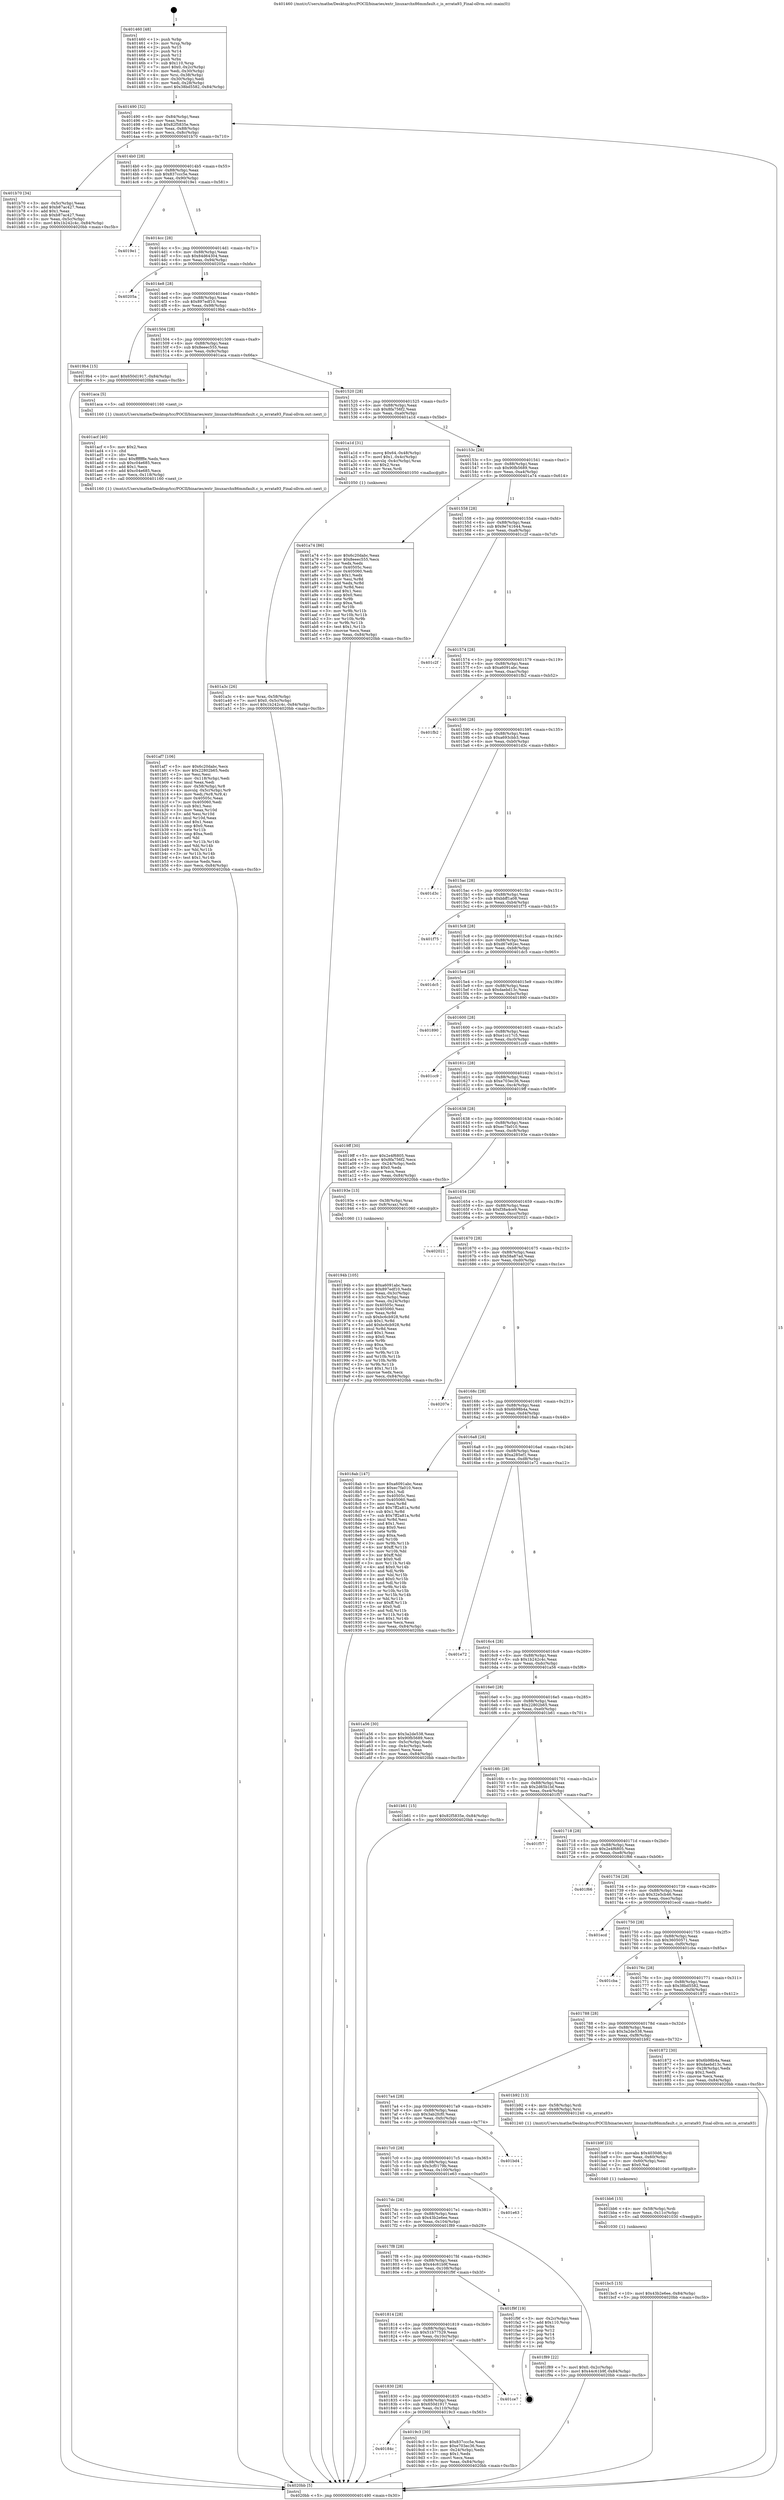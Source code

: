 digraph "0x401460" {
  label = "0x401460 (/mnt/c/Users/mathe/Desktop/tcc/POCII/binaries/extr_linuxarchx86mmfault.c_is_errata93_Final-ollvm.out::main(0))"
  labelloc = "t"
  node[shape=record]

  Entry [label="",width=0.3,height=0.3,shape=circle,fillcolor=black,style=filled]
  "0x401490" [label="{
     0x401490 [32]\l
     | [instrs]\l
     &nbsp;&nbsp;0x401490 \<+6\>: mov -0x84(%rbp),%eax\l
     &nbsp;&nbsp;0x401496 \<+2\>: mov %eax,%ecx\l
     &nbsp;&nbsp;0x401498 \<+6\>: sub $0x82f5835e,%ecx\l
     &nbsp;&nbsp;0x40149e \<+6\>: mov %eax,-0x88(%rbp)\l
     &nbsp;&nbsp;0x4014a4 \<+6\>: mov %ecx,-0x8c(%rbp)\l
     &nbsp;&nbsp;0x4014aa \<+6\>: je 0000000000401b70 \<main+0x710\>\l
  }"]
  "0x401b70" [label="{
     0x401b70 [34]\l
     | [instrs]\l
     &nbsp;&nbsp;0x401b70 \<+3\>: mov -0x5c(%rbp),%eax\l
     &nbsp;&nbsp;0x401b73 \<+5\>: add $0xb87ac427,%eax\l
     &nbsp;&nbsp;0x401b78 \<+3\>: add $0x1,%eax\l
     &nbsp;&nbsp;0x401b7b \<+5\>: sub $0xb87ac427,%eax\l
     &nbsp;&nbsp;0x401b80 \<+3\>: mov %eax,-0x5c(%rbp)\l
     &nbsp;&nbsp;0x401b83 \<+10\>: movl $0x1b242c4c,-0x84(%rbp)\l
     &nbsp;&nbsp;0x401b8d \<+5\>: jmp 00000000004020bb \<main+0xc5b\>\l
  }"]
  "0x4014b0" [label="{
     0x4014b0 [28]\l
     | [instrs]\l
     &nbsp;&nbsp;0x4014b0 \<+5\>: jmp 00000000004014b5 \<main+0x55\>\l
     &nbsp;&nbsp;0x4014b5 \<+6\>: mov -0x88(%rbp),%eax\l
     &nbsp;&nbsp;0x4014bb \<+5\>: sub $0x837ccc5e,%eax\l
     &nbsp;&nbsp;0x4014c0 \<+6\>: mov %eax,-0x90(%rbp)\l
     &nbsp;&nbsp;0x4014c6 \<+6\>: je 00000000004019e1 \<main+0x581\>\l
  }"]
  Exit [label="",width=0.3,height=0.3,shape=circle,fillcolor=black,style=filled,peripheries=2]
  "0x4019e1" [label="{
     0x4019e1\l
  }", style=dashed]
  "0x4014cc" [label="{
     0x4014cc [28]\l
     | [instrs]\l
     &nbsp;&nbsp;0x4014cc \<+5\>: jmp 00000000004014d1 \<main+0x71\>\l
     &nbsp;&nbsp;0x4014d1 \<+6\>: mov -0x88(%rbp),%eax\l
     &nbsp;&nbsp;0x4014d7 \<+5\>: sub $0x84d64304,%eax\l
     &nbsp;&nbsp;0x4014dc \<+6\>: mov %eax,-0x94(%rbp)\l
     &nbsp;&nbsp;0x4014e2 \<+6\>: je 000000000040205a \<main+0xbfa\>\l
  }"]
  "0x401bc5" [label="{
     0x401bc5 [15]\l
     | [instrs]\l
     &nbsp;&nbsp;0x401bc5 \<+10\>: movl $0x43b2e6ee,-0x84(%rbp)\l
     &nbsp;&nbsp;0x401bcf \<+5\>: jmp 00000000004020bb \<main+0xc5b\>\l
  }"]
  "0x40205a" [label="{
     0x40205a\l
  }", style=dashed]
  "0x4014e8" [label="{
     0x4014e8 [28]\l
     | [instrs]\l
     &nbsp;&nbsp;0x4014e8 \<+5\>: jmp 00000000004014ed \<main+0x8d\>\l
     &nbsp;&nbsp;0x4014ed \<+6\>: mov -0x88(%rbp),%eax\l
     &nbsp;&nbsp;0x4014f3 \<+5\>: sub $0x897edf10,%eax\l
     &nbsp;&nbsp;0x4014f8 \<+6\>: mov %eax,-0x98(%rbp)\l
     &nbsp;&nbsp;0x4014fe \<+6\>: je 00000000004019b4 \<main+0x554\>\l
  }"]
  "0x401bb6" [label="{
     0x401bb6 [15]\l
     | [instrs]\l
     &nbsp;&nbsp;0x401bb6 \<+4\>: mov -0x58(%rbp),%rdi\l
     &nbsp;&nbsp;0x401bba \<+6\>: mov %eax,-0x11c(%rbp)\l
     &nbsp;&nbsp;0x401bc0 \<+5\>: call 0000000000401030 \<free@plt\>\l
     | [calls]\l
     &nbsp;&nbsp;0x401030 \{1\} (unknown)\l
  }"]
  "0x4019b4" [label="{
     0x4019b4 [15]\l
     | [instrs]\l
     &nbsp;&nbsp;0x4019b4 \<+10\>: movl $0x650d1917,-0x84(%rbp)\l
     &nbsp;&nbsp;0x4019be \<+5\>: jmp 00000000004020bb \<main+0xc5b\>\l
  }"]
  "0x401504" [label="{
     0x401504 [28]\l
     | [instrs]\l
     &nbsp;&nbsp;0x401504 \<+5\>: jmp 0000000000401509 \<main+0xa9\>\l
     &nbsp;&nbsp;0x401509 \<+6\>: mov -0x88(%rbp),%eax\l
     &nbsp;&nbsp;0x40150f \<+5\>: sub $0x8eeec555,%eax\l
     &nbsp;&nbsp;0x401514 \<+6\>: mov %eax,-0x9c(%rbp)\l
     &nbsp;&nbsp;0x40151a \<+6\>: je 0000000000401aca \<main+0x66a\>\l
  }"]
  "0x401b9f" [label="{
     0x401b9f [23]\l
     | [instrs]\l
     &nbsp;&nbsp;0x401b9f \<+10\>: movabs $0x4030d6,%rdi\l
     &nbsp;&nbsp;0x401ba9 \<+3\>: mov %eax,-0x60(%rbp)\l
     &nbsp;&nbsp;0x401bac \<+3\>: mov -0x60(%rbp),%esi\l
     &nbsp;&nbsp;0x401baf \<+2\>: mov $0x0,%al\l
     &nbsp;&nbsp;0x401bb1 \<+5\>: call 0000000000401040 \<printf@plt\>\l
     | [calls]\l
     &nbsp;&nbsp;0x401040 \{1\} (unknown)\l
  }"]
  "0x401aca" [label="{
     0x401aca [5]\l
     | [instrs]\l
     &nbsp;&nbsp;0x401aca \<+5\>: call 0000000000401160 \<next_i\>\l
     | [calls]\l
     &nbsp;&nbsp;0x401160 \{1\} (/mnt/c/Users/mathe/Desktop/tcc/POCII/binaries/extr_linuxarchx86mmfault.c_is_errata93_Final-ollvm.out::next_i)\l
  }"]
  "0x401520" [label="{
     0x401520 [28]\l
     | [instrs]\l
     &nbsp;&nbsp;0x401520 \<+5\>: jmp 0000000000401525 \<main+0xc5\>\l
     &nbsp;&nbsp;0x401525 \<+6\>: mov -0x88(%rbp),%eax\l
     &nbsp;&nbsp;0x40152b \<+5\>: sub $0x8fa756f2,%eax\l
     &nbsp;&nbsp;0x401530 \<+6\>: mov %eax,-0xa0(%rbp)\l
     &nbsp;&nbsp;0x401536 \<+6\>: je 0000000000401a1d \<main+0x5bd\>\l
  }"]
  "0x401af7" [label="{
     0x401af7 [106]\l
     | [instrs]\l
     &nbsp;&nbsp;0x401af7 \<+5\>: mov $0x6c20dabc,%ecx\l
     &nbsp;&nbsp;0x401afc \<+5\>: mov $0x22802b65,%edx\l
     &nbsp;&nbsp;0x401b01 \<+2\>: xor %esi,%esi\l
     &nbsp;&nbsp;0x401b03 \<+6\>: mov -0x118(%rbp),%edi\l
     &nbsp;&nbsp;0x401b09 \<+3\>: imul %eax,%edi\l
     &nbsp;&nbsp;0x401b0c \<+4\>: mov -0x58(%rbp),%r8\l
     &nbsp;&nbsp;0x401b10 \<+4\>: movslq -0x5c(%rbp),%r9\l
     &nbsp;&nbsp;0x401b14 \<+4\>: mov %edi,(%r8,%r9,4)\l
     &nbsp;&nbsp;0x401b18 \<+7\>: mov 0x40505c,%eax\l
     &nbsp;&nbsp;0x401b1f \<+7\>: mov 0x405060,%edi\l
     &nbsp;&nbsp;0x401b26 \<+3\>: sub $0x1,%esi\l
     &nbsp;&nbsp;0x401b29 \<+3\>: mov %eax,%r10d\l
     &nbsp;&nbsp;0x401b2c \<+3\>: add %esi,%r10d\l
     &nbsp;&nbsp;0x401b2f \<+4\>: imul %r10d,%eax\l
     &nbsp;&nbsp;0x401b33 \<+3\>: and $0x1,%eax\l
     &nbsp;&nbsp;0x401b36 \<+3\>: cmp $0x0,%eax\l
     &nbsp;&nbsp;0x401b39 \<+4\>: sete %r11b\l
     &nbsp;&nbsp;0x401b3d \<+3\>: cmp $0xa,%edi\l
     &nbsp;&nbsp;0x401b40 \<+3\>: setl %bl\l
     &nbsp;&nbsp;0x401b43 \<+3\>: mov %r11b,%r14b\l
     &nbsp;&nbsp;0x401b46 \<+3\>: and %bl,%r14b\l
     &nbsp;&nbsp;0x401b49 \<+3\>: xor %bl,%r11b\l
     &nbsp;&nbsp;0x401b4c \<+3\>: or %r11b,%r14b\l
     &nbsp;&nbsp;0x401b4f \<+4\>: test $0x1,%r14b\l
     &nbsp;&nbsp;0x401b53 \<+3\>: cmovne %edx,%ecx\l
     &nbsp;&nbsp;0x401b56 \<+6\>: mov %ecx,-0x84(%rbp)\l
     &nbsp;&nbsp;0x401b5c \<+5\>: jmp 00000000004020bb \<main+0xc5b\>\l
  }"]
  "0x401a1d" [label="{
     0x401a1d [31]\l
     | [instrs]\l
     &nbsp;&nbsp;0x401a1d \<+8\>: movq $0x64,-0x48(%rbp)\l
     &nbsp;&nbsp;0x401a25 \<+7\>: movl $0x1,-0x4c(%rbp)\l
     &nbsp;&nbsp;0x401a2c \<+4\>: movslq -0x4c(%rbp),%rax\l
     &nbsp;&nbsp;0x401a30 \<+4\>: shl $0x2,%rax\l
     &nbsp;&nbsp;0x401a34 \<+3\>: mov %rax,%rdi\l
     &nbsp;&nbsp;0x401a37 \<+5\>: call 0000000000401050 \<malloc@plt\>\l
     | [calls]\l
     &nbsp;&nbsp;0x401050 \{1\} (unknown)\l
  }"]
  "0x40153c" [label="{
     0x40153c [28]\l
     | [instrs]\l
     &nbsp;&nbsp;0x40153c \<+5\>: jmp 0000000000401541 \<main+0xe1\>\l
     &nbsp;&nbsp;0x401541 \<+6\>: mov -0x88(%rbp),%eax\l
     &nbsp;&nbsp;0x401547 \<+5\>: sub $0x90fb5689,%eax\l
     &nbsp;&nbsp;0x40154c \<+6\>: mov %eax,-0xa4(%rbp)\l
     &nbsp;&nbsp;0x401552 \<+6\>: je 0000000000401a74 \<main+0x614\>\l
  }"]
  "0x401acf" [label="{
     0x401acf [40]\l
     | [instrs]\l
     &nbsp;&nbsp;0x401acf \<+5\>: mov $0x2,%ecx\l
     &nbsp;&nbsp;0x401ad4 \<+1\>: cltd\l
     &nbsp;&nbsp;0x401ad5 \<+2\>: idiv %ecx\l
     &nbsp;&nbsp;0x401ad7 \<+6\>: imul $0xfffffffe,%edx,%ecx\l
     &nbsp;&nbsp;0x401add \<+6\>: sub $0xc04e685,%ecx\l
     &nbsp;&nbsp;0x401ae3 \<+3\>: add $0x1,%ecx\l
     &nbsp;&nbsp;0x401ae6 \<+6\>: add $0xc04e685,%ecx\l
     &nbsp;&nbsp;0x401aec \<+6\>: mov %ecx,-0x118(%rbp)\l
     &nbsp;&nbsp;0x401af2 \<+5\>: call 0000000000401160 \<next_i\>\l
     | [calls]\l
     &nbsp;&nbsp;0x401160 \{1\} (/mnt/c/Users/mathe/Desktop/tcc/POCII/binaries/extr_linuxarchx86mmfault.c_is_errata93_Final-ollvm.out::next_i)\l
  }"]
  "0x401a74" [label="{
     0x401a74 [86]\l
     | [instrs]\l
     &nbsp;&nbsp;0x401a74 \<+5\>: mov $0x6c20dabc,%eax\l
     &nbsp;&nbsp;0x401a79 \<+5\>: mov $0x8eeec555,%ecx\l
     &nbsp;&nbsp;0x401a7e \<+2\>: xor %edx,%edx\l
     &nbsp;&nbsp;0x401a80 \<+7\>: mov 0x40505c,%esi\l
     &nbsp;&nbsp;0x401a87 \<+7\>: mov 0x405060,%edi\l
     &nbsp;&nbsp;0x401a8e \<+3\>: sub $0x1,%edx\l
     &nbsp;&nbsp;0x401a91 \<+3\>: mov %esi,%r8d\l
     &nbsp;&nbsp;0x401a94 \<+3\>: add %edx,%r8d\l
     &nbsp;&nbsp;0x401a97 \<+4\>: imul %r8d,%esi\l
     &nbsp;&nbsp;0x401a9b \<+3\>: and $0x1,%esi\l
     &nbsp;&nbsp;0x401a9e \<+3\>: cmp $0x0,%esi\l
     &nbsp;&nbsp;0x401aa1 \<+4\>: sete %r9b\l
     &nbsp;&nbsp;0x401aa5 \<+3\>: cmp $0xa,%edi\l
     &nbsp;&nbsp;0x401aa8 \<+4\>: setl %r10b\l
     &nbsp;&nbsp;0x401aac \<+3\>: mov %r9b,%r11b\l
     &nbsp;&nbsp;0x401aaf \<+3\>: and %r10b,%r11b\l
     &nbsp;&nbsp;0x401ab2 \<+3\>: xor %r10b,%r9b\l
     &nbsp;&nbsp;0x401ab5 \<+3\>: or %r9b,%r11b\l
     &nbsp;&nbsp;0x401ab8 \<+4\>: test $0x1,%r11b\l
     &nbsp;&nbsp;0x401abc \<+3\>: cmovne %ecx,%eax\l
     &nbsp;&nbsp;0x401abf \<+6\>: mov %eax,-0x84(%rbp)\l
     &nbsp;&nbsp;0x401ac5 \<+5\>: jmp 00000000004020bb \<main+0xc5b\>\l
  }"]
  "0x401558" [label="{
     0x401558 [28]\l
     | [instrs]\l
     &nbsp;&nbsp;0x401558 \<+5\>: jmp 000000000040155d \<main+0xfd\>\l
     &nbsp;&nbsp;0x40155d \<+6\>: mov -0x88(%rbp),%eax\l
     &nbsp;&nbsp;0x401563 \<+5\>: sub $0x9e741644,%eax\l
     &nbsp;&nbsp;0x401568 \<+6\>: mov %eax,-0xa8(%rbp)\l
     &nbsp;&nbsp;0x40156e \<+6\>: je 0000000000401c2f \<main+0x7cf\>\l
  }"]
  "0x401a3c" [label="{
     0x401a3c [26]\l
     | [instrs]\l
     &nbsp;&nbsp;0x401a3c \<+4\>: mov %rax,-0x58(%rbp)\l
     &nbsp;&nbsp;0x401a40 \<+7\>: movl $0x0,-0x5c(%rbp)\l
     &nbsp;&nbsp;0x401a47 \<+10\>: movl $0x1b242c4c,-0x84(%rbp)\l
     &nbsp;&nbsp;0x401a51 \<+5\>: jmp 00000000004020bb \<main+0xc5b\>\l
  }"]
  "0x401c2f" [label="{
     0x401c2f\l
  }", style=dashed]
  "0x401574" [label="{
     0x401574 [28]\l
     | [instrs]\l
     &nbsp;&nbsp;0x401574 \<+5\>: jmp 0000000000401579 \<main+0x119\>\l
     &nbsp;&nbsp;0x401579 \<+6\>: mov -0x88(%rbp),%eax\l
     &nbsp;&nbsp;0x40157f \<+5\>: sub $0xa6091abc,%eax\l
     &nbsp;&nbsp;0x401584 \<+6\>: mov %eax,-0xac(%rbp)\l
     &nbsp;&nbsp;0x40158a \<+6\>: je 0000000000401fb2 \<main+0xb52\>\l
  }"]
  "0x40184c" [label="{
     0x40184c\l
  }", style=dashed]
  "0x401fb2" [label="{
     0x401fb2\l
  }", style=dashed]
  "0x401590" [label="{
     0x401590 [28]\l
     | [instrs]\l
     &nbsp;&nbsp;0x401590 \<+5\>: jmp 0000000000401595 \<main+0x135\>\l
     &nbsp;&nbsp;0x401595 \<+6\>: mov -0x88(%rbp),%eax\l
     &nbsp;&nbsp;0x40159b \<+5\>: sub $0xa693cbb3,%eax\l
     &nbsp;&nbsp;0x4015a0 \<+6\>: mov %eax,-0xb0(%rbp)\l
     &nbsp;&nbsp;0x4015a6 \<+6\>: je 0000000000401d3c \<main+0x8dc\>\l
  }"]
  "0x4019c3" [label="{
     0x4019c3 [30]\l
     | [instrs]\l
     &nbsp;&nbsp;0x4019c3 \<+5\>: mov $0x837ccc5e,%eax\l
     &nbsp;&nbsp;0x4019c8 \<+5\>: mov $0xe703ec36,%ecx\l
     &nbsp;&nbsp;0x4019cd \<+3\>: mov -0x24(%rbp),%edx\l
     &nbsp;&nbsp;0x4019d0 \<+3\>: cmp $0x1,%edx\l
     &nbsp;&nbsp;0x4019d3 \<+3\>: cmovl %ecx,%eax\l
     &nbsp;&nbsp;0x4019d6 \<+6\>: mov %eax,-0x84(%rbp)\l
     &nbsp;&nbsp;0x4019dc \<+5\>: jmp 00000000004020bb \<main+0xc5b\>\l
  }"]
  "0x401d3c" [label="{
     0x401d3c\l
  }", style=dashed]
  "0x4015ac" [label="{
     0x4015ac [28]\l
     | [instrs]\l
     &nbsp;&nbsp;0x4015ac \<+5\>: jmp 00000000004015b1 \<main+0x151\>\l
     &nbsp;&nbsp;0x4015b1 \<+6\>: mov -0x88(%rbp),%eax\l
     &nbsp;&nbsp;0x4015b7 \<+5\>: sub $0xbbff1a08,%eax\l
     &nbsp;&nbsp;0x4015bc \<+6\>: mov %eax,-0xb4(%rbp)\l
     &nbsp;&nbsp;0x4015c2 \<+6\>: je 0000000000401f75 \<main+0xb15\>\l
  }"]
  "0x401830" [label="{
     0x401830 [28]\l
     | [instrs]\l
     &nbsp;&nbsp;0x401830 \<+5\>: jmp 0000000000401835 \<main+0x3d5\>\l
     &nbsp;&nbsp;0x401835 \<+6\>: mov -0x88(%rbp),%eax\l
     &nbsp;&nbsp;0x40183b \<+5\>: sub $0x650d1917,%eax\l
     &nbsp;&nbsp;0x401840 \<+6\>: mov %eax,-0x110(%rbp)\l
     &nbsp;&nbsp;0x401846 \<+6\>: je 00000000004019c3 \<main+0x563\>\l
  }"]
  "0x401f75" [label="{
     0x401f75\l
  }", style=dashed]
  "0x4015c8" [label="{
     0x4015c8 [28]\l
     | [instrs]\l
     &nbsp;&nbsp;0x4015c8 \<+5\>: jmp 00000000004015cd \<main+0x16d\>\l
     &nbsp;&nbsp;0x4015cd \<+6\>: mov -0x88(%rbp),%eax\l
     &nbsp;&nbsp;0x4015d3 \<+5\>: sub $0xd67e92ec,%eax\l
     &nbsp;&nbsp;0x4015d8 \<+6\>: mov %eax,-0xb8(%rbp)\l
     &nbsp;&nbsp;0x4015de \<+6\>: je 0000000000401dc5 \<main+0x965\>\l
  }"]
  "0x401ce7" [label="{
     0x401ce7\l
  }", style=dashed]
  "0x401dc5" [label="{
     0x401dc5\l
  }", style=dashed]
  "0x4015e4" [label="{
     0x4015e4 [28]\l
     | [instrs]\l
     &nbsp;&nbsp;0x4015e4 \<+5\>: jmp 00000000004015e9 \<main+0x189\>\l
     &nbsp;&nbsp;0x4015e9 \<+6\>: mov -0x88(%rbp),%eax\l
     &nbsp;&nbsp;0x4015ef \<+5\>: sub $0xdaebd13c,%eax\l
     &nbsp;&nbsp;0x4015f4 \<+6\>: mov %eax,-0xbc(%rbp)\l
     &nbsp;&nbsp;0x4015fa \<+6\>: je 0000000000401890 \<main+0x430\>\l
  }"]
  "0x401814" [label="{
     0x401814 [28]\l
     | [instrs]\l
     &nbsp;&nbsp;0x401814 \<+5\>: jmp 0000000000401819 \<main+0x3b9\>\l
     &nbsp;&nbsp;0x401819 \<+6\>: mov -0x88(%rbp),%eax\l
     &nbsp;&nbsp;0x40181f \<+5\>: sub $0x51b77529,%eax\l
     &nbsp;&nbsp;0x401824 \<+6\>: mov %eax,-0x10c(%rbp)\l
     &nbsp;&nbsp;0x40182a \<+6\>: je 0000000000401ce7 \<main+0x887\>\l
  }"]
  "0x401890" [label="{
     0x401890\l
  }", style=dashed]
  "0x401600" [label="{
     0x401600 [28]\l
     | [instrs]\l
     &nbsp;&nbsp;0x401600 \<+5\>: jmp 0000000000401605 \<main+0x1a5\>\l
     &nbsp;&nbsp;0x401605 \<+6\>: mov -0x88(%rbp),%eax\l
     &nbsp;&nbsp;0x40160b \<+5\>: sub $0xe1cc17c5,%eax\l
     &nbsp;&nbsp;0x401610 \<+6\>: mov %eax,-0xc0(%rbp)\l
     &nbsp;&nbsp;0x401616 \<+6\>: je 0000000000401cc9 \<main+0x869\>\l
  }"]
  "0x401f9f" [label="{
     0x401f9f [19]\l
     | [instrs]\l
     &nbsp;&nbsp;0x401f9f \<+3\>: mov -0x2c(%rbp),%eax\l
     &nbsp;&nbsp;0x401fa2 \<+7\>: add $0x110,%rsp\l
     &nbsp;&nbsp;0x401fa9 \<+1\>: pop %rbx\l
     &nbsp;&nbsp;0x401faa \<+2\>: pop %r12\l
     &nbsp;&nbsp;0x401fac \<+2\>: pop %r14\l
     &nbsp;&nbsp;0x401fae \<+2\>: pop %r15\l
     &nbsp;&nbsp;0x401fb0 \<+1\>: pop %rbp\l
     &nbsp;&nbsp;0x401fb1 \<+1\>: ret\l
  }"]
  "0x401cc9" [label="{
     0x401cc9\l
  }", style=dashed]
  "0x40161c" [label="{
     0x40161c [28]\l
     | [instrs]\l
     &nbsp;&nbsp;0x40161c \<+5\>: jmp 0000000000401621 \<main+0x1c1\>\l
     &nbsp;&nbsp;0x401621 \<+6\>: mov -0x88(%rbp),%eax\l
     &nbsp;&nbsp;0x401627 \<+5\>: sub $0xe703ec36,%eax\l
     &nbsp;&nbsp;0x40162c \<+6\>: mov %eax,-0xc4(%rbp)\l
     &nbsp;&nbsp;0x401632 \<+6\>: je 00000000004019ff \<main+0x59f\>\l
  }"]
  "0x4017f8" [label="{
     0x4017f8 [28]\l
     | [instrs]\l
     &nbsp;&nbsp;0x4017f8 \<+5\>: jmp 00000000004017fd \<main+0x39d\>\l
     &nbsp;&nbsp;0x4017fd \<+6\>: mov -0x88(%rbp),%eax\l
     &nbsp;&nbsp;0x401803 \<+5\>: sub $0x44c61b9f,%eax\l
     &nbsp;&nbsp;0x401808 \<+6\>: mov %eax,-0x108(%rbp)\l
     &nbsp;&nbsp;0x40180e \<+6\>: je 0000000000401f9f \<main+0xb3f\>\l
  }"]
  "0x4019ff" [label="{
     0x4019ff [30]\l
     | [instrs]\l
     &nbsp;&nbsp;0x4019ff \<+5\>: mov $0x2e4f6805,%eax\l
     &nbsp;&nbsp;0x401a04 \<+5\>: mov $0x8fa756f2,%ecx\l
     &nbsp;&nbsp;0x401a09 \<+3\>: mov -0x24(%rbp),%edx\l
     &nbsp;&nbsp;0x401a0c \<+3\>: cmp $0x0,%edx\l
     &nbsp;&nbsp;0x401a0f \<+3\>: cmove %ecx,%eax\l
     &nbsp;&nbsp;0x401a12 \<+6\>: mov %eax,-0x84(%rbp)\l
     &nbsp;&nbsp;0x401a18 \<+5\>: jmp 00000000004020bb \<main+0xc5b\>\l
  }"]
  "0x401638" [label="{
     0x401638 [28]\l
     | [instrs]\l
     &nbsp;&nbsp;0x401638 \<+5\>: jmp 000000000040163d \<main+0x1dd\>\l
     &nbsp;&nbsp;0x40163d \<+6\>: mov -0x88(%rbp),%eax\l
     &nbsp;&nbsp;0x401643 \<+5\>: sub $0xec7fa010,%eax\l
     &nbsp;&nbsp;0x401648 \<+6\>: mov %eax,-0xc8(%rbp)\l
     &nbsp;&nbsp;0x40164e \<+6\>: je 000000000040193e \<main+0x4de\>\l
  }"]
  "0x401f89" [label="{
     0x401f89 [22]\l
     | [instrs]\l
     &nbsp;&nbsp;0x401f89 \<+7\>: movl $0x0,-0x2c(%rbp)\l
     &nbsp;&nbsp;0x401f90 \<+10\>: movl $0x44c61b9f,-0x84(%rbp)\l
     &nbsp;&nbsp;0x401f9a \<+5\>: jmp 00000000004020bb \<main+0xc5b\>\l
  }"]
  "0x40193e" [label="{
     0x40193e [13]\l
     | [instrs]\l
     &nbsp;&nbsp;0x40193e \<+4\>: mov -0x38(%rbp),%rax\l
     &nbsp;&nbsp;0x401942 \<+4\>: mov 0x8(%rax),%rdi\l
     &nbsp;&nbsp;0x401946 \<+5\>: call 0000000000401060 \<atoi@plt\>\l
     | [calls]\l
     &nbsp;&nbsp;0x401060 \{1\} (unknown)\l
  }"]
  "0x401654" [label="{
     0x401654 [28]\l
     | [instrs]\l
     &nbsp;&nbsp;0x401654 \<+5\>: jmp 0000000000401659 \<main+0x1f9\>\l
     &nbsp;&nbsp;0x401659 \<+6\>: mov -0x88(%rbp),%eax\l
     &nbsp;&nbsp;0x40165f \<+5\>: sub $0xf38a4ce9,%eax\l
     &nbsp;&nbsp;0x401664 \<+6\>: mov %eax,-0xcc(%rbp)\l
     &nbsp;&nbsp;0x40166a \<+6\>: je 0000000000402021 \<main+0xbc1\>\l
  }"]
  "0x4017dc" [label="{
     0x4017dc [28]\l
     | [instrs]\l
     &nbsp;&nbsp;0x4017dc \<+5\>: jmp 00000000004017e1 \<main+0x381\>\l
     &nbsp;&nbsp;0x4017e1 \<+6\>: mov -0x88(%rbp),%eax\l
     &nbsp;&nbsp;0x4017e7 \<+5\>: sub $0x43b2e6ee,%eax\l
     &nbsp;&nbsp;0x4017ec \<+6\>: mov %eax,-0x104(%rbp)\l
     &nbsp;&nbsp;0x4017f2 \<+6\>: je 0000000000401f89 \<main+0xb29\>\l
  }"]
  "0x402021" [label="{
     0x402021\l
  }", style=dashed]
  "0x401670" [label="{
     0x401670 [28]\l
     | [instrs]\l
     &nbsp;&nbsp;0x401670 \<+5\>: jmp 0000000000401675 \<main+0x215\>\l
     &nbsp;&nbsp;0x401675 \<+6\>: mov -0x88(%rbp),%eax\l
     &nbsp;&nbsp;0x40167b \<+5\>: sub $0x58a87ad,%eax\l
     &nbsp;&nbsp;0x401680 \<+6\>: mov %eax,-0xd0(%rbp)\l
     &nbsp;&nbsp;0x401686 \<+6\>: je 000000000040207e \<main+0xc1e\>\l
  }"]
  "0x401e63" [label="{
     0x401e63\l
  }", style=dashed]
  "0x40207e" [label="{
     0x40207e\l
  }", style=dashed]
  "0x40168c" [label="{
     0x40168c [28]\l
     | [instrs]\l
     &nbsp;&nbsp;0x40168c \<+5\>: jmp 0000000000401691 \<main+0x231\>\l
     &nbsp;&nbsp;0x401691 \<+6\>: mov -0x88(%rbp),%eax\l
     &nbsp;&nbsp;0x401697 \<+5\>: sub $0x6b98b4a,%eax\l
     &nbsp;&nbsp;0x40169c \<+6\>: mov %eax,-0xd4(%rbp)\l
     &nbsp;&nbsp;0x4016a2 \<+6\>: je 00000000004018ab \<main+0x44b\>\l
  }"]
  "0x4017c0" [label="{
     0x4017c0 [28]\l
     | [instrs]\l
     &nbsp;&nbsp;0x4017c0 \<+5\>: jmp 00000000004017c5 \<main+0x365\>\l
     &nbsp;&nbsp;0x4017c5 \<+6\>: mov -0x88(%rbp),%eax\l
     &nbsp;&nbsp;0x4017cb \<+5\>: sub $0x3cf0179b,%eax\l
     &nbsp;&nbsp;0x4017d0 \<+6\>: mov %eax,-0x100(%rbp)\l
     &nbsp;&nbsp;0x4017d6 \<+6\>: je 0000000000401e63 \<main+0xa03\>\l
  }"]
  "0x4018ab" [label="{
     0x4018ab [147]\l
     | [instrs]\l
     &nbsp;&nbsp;0x4018ab \<+5\>: mov $0xa6091abc,%eax\l
     &nbsp;&nbsp;0x4018b0 \<+5\>: mov $0xec7fa010,%ecx\l
     &nbsp;&nbsp;0x4018b5 \<+2\>: mov $0x1,%dl\l
     &nbsp;&nbsp;0x4018b7 \<+7\>: mov 0x40505c,%esi\l
     &nbsp;&nbsp;0x4018be \<+7\>: mov 0x405060,%edi\l
     &nbsp;&nbsp;0x4018c5 \<+3\>: mov %esi,%r8d\l
     &nbsp;&nbsp;0x4018c8 \<+7\>: add $0x7ff2a81a,%r8d\l
     &nbsp;&nbsp;0x4018cf \<+4\>: sub $0x1,%r8d\l
     &nbsp;&nbsp;0x4018d3 \<+7\>: sub $0x7ff2a81a,%r8d\l
     &nbsp;&nbsp;0x4018da \<+4\>: imul %r8d,%esi\l
     &nbsp;&nbsp;0x4018de \<+3\>: and $0x1,%esi\l
     &nbsp;&nbsp;0x4018e1 \<+3\>: cmp $0x0,%esi\l
     &nbsp;&nbsp;0x4018e4 \<+4\>: sete %r9b\l
     &nbsp;&nbsp;0x4018e8 \<+3\>: cmp $0xa,%edi\l
     &nbsp;&nbsp;0x4018eb \<+4\>: setl %r10b\l
     &nbsp;&nbsp;0x4018ef \<+3\>: mov %r9b,%r11b\l
     &nbsp;&nbsp;0x4018f2 \<+4\>: xor $0xff,%r11b\l
     &nbsp;&nbsp;0x4018f6 \<+3\>: mov %r10b,%bl\l
     &nbsp;&nbsp;0x4018f9 \<+3\>: xor $0xff,%bl\l
     &nbsp;&nbsp;0x4018fc \<+3\>: xor $0x0,%dl\l
     &nbsp;&nbsp;0x4018ff \<+3\>: mov %r11b,%r14b\l
     &nbsp;&nbsp;0x401902 \<+4\>: and $0x0,%r14b\l
     &nbsp;&nbsp;0x401906 \<+3\>: and %dl,%r9b\l
     &nbsp;&nbsp;0x401909 \<+3\>: mov %bl,%r15b\l
     &nbsp;&nbsp;0x40190c \<+4\>: and $0x0,%r15b\l
     &nbsp;&nbsp;0x401910 \<+3\>: and %dl,%r10b\l
     &nbsp;&nbsp;0x401913 \<+3\>: or %r9b,%r14b\l
     &nbsp;&nbsp;0x401916 \<+3\>: or %r10b,%r15b\l
     &nbsp;&nbsp;0x401919 \<+3\>: xor %r15b,%r14b\l
     &nbsp;&nbsp;0x40191c \<+3\>: or %bl,%r11b\l
     &nbsp;&nbsp;0x40191f \<+4\>: xor $0xff,%r11b\l
     &nbsp;&nbsp;0x401923 \<+3\>: or $0x0,%dl\l
     &nbsp;&nbsp;0x401926 \<+3\>: and %dl,%r11b\l
     &nbsp;&nbsp;0x401929 \<+3\>: or %r11b,%r14b\l
     &nbsp;&nbsp;0x40192c \<+4\>: test $0x1,%r14b\l
     &nbsp;&nbsp;0x401930 \<+3\>: cmovne %ecx,%eax\l
     &nbsp;&nbsp;0x401933 \<+6\>: mov %eax,-0x84(%rbp)\l
     &nbsp;&nbsp;0x401939 \<+5\>: jmp 00000000004020bb \<main+0xc5b\>\l
  }"]
  "0x4016a8" [label="{
     0x4016a8 [28]\l
     | [instrs]\l
     &nbsp;&nbsp;0x4016a8 \<+5\>: jmp 00000000004016ad \<main+0x24d\>\l
     &nbsp;&nbsp;0x4016ad \<+6\>: mov -0x88(%rbp),%eax\l
     &nbsp;&nbsp;0x4016b3 \<+5\>: sub $0xa285ef1,%eax\l
     &nbsp;&nbsp;0x4016b8 \<+6\>: mov %eax,-0xd8(%rbp)\l
     &nbsp;&nbsp;0x4016be \<+6\>: je 0000000000401e72 \<main+0xa12\>\l
  }"]
  "0x401bd4" [label="{
     0x401bd4\l
  }", style=dashed]
  "0x401e72" [label="{
     0x401e72\l
  }", style=dashed]
  "0x4016c4" [label="{
     0x4016c4 [28]\l
     | [instrs]\l
     &nbsp;&nbsp;0x4016c4 \<+5\>: jmp 00000000004016c9 \<main+0x269\>\l
     &nbsp;&nbsp;0x4016c9 \<+6\>: mov -0x88(%rbp),%eax\l
     &nbsp;&nbsp;0x4016cf \<+5\>: sub $0x1b242c4c,%eax\l
     &nbsp;&nbsp;0x4016d4 \<+6\>: mov %eax,-0xdc(%rbp)\l
     &nbsp;&nbsp;0x4016da \<+6\>: je 0000000000401a56 \<main+0x5f6\>\l
  }"]
  "0x4017a4" [label="{
     0x4017a4 [28]\l
     | [instrs]\l
     &nbsp;&nbsp;0x4017a4 \<+5\>: jmp 00000000004017a9 \<main+0x349\>\l
     &nbsp;&nbsp;0x4017a9 \<+6\>: mov -0x88(%rbp),%eax\l
     &nbsp;&nbsp;0x4017af \<+5\>: sub $0x3ab2fcf0,%eax\l
     &nbsp;&nbsp;0x4017b4 \<+6\>: mov %eax,-0xfc(%rbp)\l
     &nbsp;&nbsp;0x4017ba \<+6\>: je 0000000000401bd4 \<main+0x774\>\l
  }"]
  "0x401a56" [label="{
     0x401a56 [30]\l
     | [instrs]\l
     &nbsp;&nbsp;0x401a56 \<+5\>: mov $0x3a2de538,%eax\l
     &nbsp;&nbsp;0x401a5b \<+5\>: mov $0x90fb5689,%ecx\l
     &nbsp;&nbsp;0x401a60 \<+3\>: mov -0x5c(%rbp),%edx\l
     &nbsp;&nbsp;0x401a63 \<+3\>: cmp -0x4c(%rbp),%edx\l
     &nbsp;&nbsp;0x401a66 \<+3\>: cmovl %ecx,%eax\l
     &nbsp;&nbsp;0x401a69 \<+6\>: mov %eax,-0x84(%rbp)\l
     &nbsp;&nbsp;0x401a6f \<+5\>: jmp 00000000004020bb \<main+0xc5b\>\l
  }"]
  "0x4016e0" [label="{
     0x4016e0 [28]\l
     | [instrs]\l
     &nbsp;&nbsp;0x4016e0 \<+5\>: jmp 00000000004016e5 \<main+0x285\>\l
     &nbsp;&nbsp;0x4016e5 \<+6\>: mov -0x88(%rbp),%eax\l
     &nbsp;&nbsp;0x4016eb \<+5\>: sub $0x22802b65,%eax\l
     &nbsp;&nbsp;0x4016f0 \<+6\>: mov %eax,-0xe0(%rbp)\l
     &nbsp;&nbsp;0x4016f6 \<+6\>: je 0000000000401b61 \<main+0x701\>\l
  }"]
  "0x401b92" [label="{
     0x401b92 [13]\l
     | [instrs]\l
     &nbsp;&nbsp;0x401b92 \<+4\>: mov -0x58(%rbp),%rdi\l
     &nbsp;&nbsp;0x401b96 \<+4\>: mov -0x48(%rbp),%rsi\l
     &nbsp;&nbsp;0x401b9a \<+5\>: call 0000000000401240 \<is_errata93\>\l
     | [calls]\l
     &nbsp;&nbsp;0x401240 \{1\} (/mnt/c/Users/mathe/Desktop/tcc/POCII/binaries/extr_linuxarchx86mmfault.c_is_errata93_Final-ollvm.out::is_errata93)\l
  }"]
  "0x401b61" [label="{
     0x401b61 [15]\l
     | [instrs]\l
     &nbsp;&nbsp;0x401b61 \<+10\>: movl $0x82f5835e,-0x84(%rbp)\l
     &nbsp;&nbsp;0x401b6b \<+5\>: jmp 00000000004020bb \<main+0xc5b\>\l
  }"]
  "0x4016fc" [label="{
     0x4016fc [28]\l
     | [instrs]\l
     &nbsp;&nbsp;0x4016fc \<+5\>: jmp 0000000000401701 \<main+0x2a1\>\l
     &nbsp;&nbsp;0x401701 \<+6\>: mov -0x88(%rbp),%eax\l
     &nbsp;&nbsp;0x401707 \<+5\>: sub $0x2d65b1bf,%eax\l
     &nbsp;&nbsp;0x40170c \<+6\>: mov %eax,-0xe4(%rbp)\l
     &nbsp;&nbsp;0x401712 \<+6\>: je 0000000000401f57 \<main+0xaf7\>\l
  }"]
  "0x40194b" [label="{
     0x40194b [105]\l
     | [instrs]\l
     &nbsp;&nbsp;0x40194b \<+5\>: mov $0xa6091abc,%ecx\l
     &nbsp;&nbsp;0x401950 \<+5\>: mov $0x897edf10,%edx\l
     &nbsp;&nbsp;0x401955 \<+3\>: mov %eax,-0x3c(%rbp)\l
     &nbsp;&nbsp;0x401958 \<+3\>: mov -0x3c(%rbp),%eax\l
     &nbsp;&nbsp;0x40195b \<+3\>: mov %eax,-0x24(%rbp)\l
     &nbsp;&nbsp;0x40195e \<+7\>: mov 0x40505c,%eax\l
     &nbsp;&nbsp;0x401965 \<+7\>: mov 0x405060,%esi\l
     &nbsp;&nbsp;0x40196c \<+3\>: mov %eax,%r8d\l
     &nbsp;&nbsp;0x40196f \<+7\>: sub $0xbc6cb928,%r8d\l
     &nbsp;&nbsp;0x401976 \<+4\>: sub $0x1,%r8d\l
     &nbsp;&nbsp;0x40197a \<+7\>: add $0xbc6cb928,%r8d\l
     &nbsp;&nbsp;0x401981 \<+4\>: imul %r8d,%eax\l
     &nbsp;&nbsp;0x401985 \<+3\>: and $0x1,%eax\l
     &nbsp;&nbsp;0x401988 \<+3\>: cmp $0x0,%eax\l
     &nbsp;&nbsp;0x40198b \<+4\>: sete %r9b\l
     &nbsp;&nbsp;0x40198f \<+3\>: cmp $0xa,%esi\l
     &nbsp;&nbsp;0x401992 \<+4\>: setl %r10b\l
     &nbsp;&nbsp;0x401996 \<+3\>: mov %r9b,%r11b\l
     &nbsp;&nbsp;0x401999 \<+3\>: and %r10b,%r11b\l
     &nbsp;&nbsp;0x40199c \<+3\>: xor %r10b,%r9b\l
     &nbsp;&nbsp;0x40199f \<+3\>: or %r9b,%r11b\l
     &nbsp;&nbsp;0x4019a2 \<+4\>: test $0x1,%r11b\l
     &nbsp;&nbsp;0x4019a6 \<+3\>: cmovne %edx,%ecx\l
     &nbsp;&nbsp;0x4019a9 \<+6\>: mov %ecx,-0x84(%rbp)\l
     &nbsp;&nbsp;0x4019af \<+5\>: jmp 00000000004020bb \<main+0xc5b\>\l
  }"]
  "0x401f57" [label="{
     0x401f57\l
  }", style=dashed]
  "0x401718" [label="{
     0x401718 [28]\l
     | [instrs]\l
     &nbsp;&nbsp;0x401718 \<+5\>: jmp 000000000040171d \<main+0x2bd\>\l
     &nbsp;&nbsp;0x40171d \<+6\>: mov -0x88(%rbp),%eax\l
     &nbsp;&nbsp;0x401723 \<+5\>: sub $0x2e4f6805,%eax\l
     &nbsp;&nbsp;0x401728 \<+6\>: mov %eax,-0xe8(%rbp)\l
     &nbsp;&nbsp;0x40172e \<+6\>: je 0000000000401f66 \<main+0xb06\>\l
  }"]
  "0x401460" [label="{
     0x401460 [48]\l
     | [instrs]\l
     &nbsp;&nbsp;0x401460 \<+1\>: push %rbp\l
     &nbsp;&nbsp;0x401461 \<+3\>: mov %rsp,%rbp\l
     &nbsp;&nbsp;0x401464 \<+2\>: push %r15\l
     &nbsp;&nbsp;0x401466 \<+2\>: push %r14\l
     &nbsp;&nbsp;0x401468 \<+2\>: push %r12\l
     &nbsp;&nbsp;0x40146a \<+1\>: push %rbx\l
     &nbsp;&nbsp;0x40146b \<+7\>: sub $0x110,%rsp\l
     &nbsp;&nbsp;0x401472 \<+7\>: movl $0x0,-0x2c(%rbp)\l
     &nbsp;&nbsp;0x401479 \<+3\>: mov %edi,-0x30(%rbp)\l
     &nbsp;&nbsp;0x40147c \<+4\>: mov %rsi,-0x38(%rbp)\l
     &nbsp;&nbsp;0x401480 \<+3\>: mov -0x30(%rbp),%edi\l
     &nbsp;&nbsp;0x401483 \<+3\>: mov %edi,-0x28(%rbp)\l
     &nbsp;&nbsp;0x401486 \<+10\>: movl $0x38bd5582,-0x84(%rbp)\l
  }"]
  "0x401f66" [label="{
     0x401f66\l
  }", style=dashed]
  "0x401734" [label="{
     0x401734 [28]\l
     | [instrs]\l
     &nbsp;&nbsp;0x401734 \<+5\>: jmp 0000000000401739 \<main+0x2d9\>\l
     &nbsp;&nbsp;0x401739 \<+6\>: mov -0x88(%rbp),%eax\l
     &nbsp;&nbsp;0x40173f \<+5\>: sub $0x32e5cb46,%eax\l
     &nbsp;&nbsp;0x401744 \<+6\>: mov %eax,-0xec(%rbp)\l
     &nbsp;&nbsp;0x40174a \<+6\>: je 0000000000401ecd \<main+0xa6d\>\l
  }"]
  "0x4020bb" [label="{
     0x4020bb [5]\l
     | [instrs]\l
     &nbsp;&nbsp;0x4020bb \<+5\>: jmp 0000000000401490 \<main+0x30\>\l
  }"]
  "0x401ecd" [label="{
     0x401ecd\l
  }", style=dashed]
  "0x401750" [label="{
     0x401750 [28]\l
     | [instrs]\l
     &nbsp;&nbsp;0x401750 \<+5\>: jmp 0000000000401755 \<main+0x2f5\>\l
     &nbsp;&nbsp;0x401755 \<+6\>: mov -0x88(%rbp),%eax\l
     &nbsp;&nbsp;0x40175b \<+5\>: sub $0x36050571,%eax\l
     &nbsp;&nbsp;0x401760 \<+6\>: mov %eax,-0xf0(%rbp)\l
     &nbsp;&nbsp;0x401766 \<+6\>: je 0000000000401cba \<main+0x85a\>\l
  }"]
  "0x401788" [label="{
     0x401788 [28]\l
     | [instrs]\l
     &nbsp;&nbsp;0x401788 \<+5\>: jmp 000000000040178d \<main+0x32d\>\l
     &nbsp;&nbsp;0x40178d \<+6\>: mov -0x88(%rbp),%eax\l
     &nbsp;&nbsp;0x401793 \<+5\>: sub $0x3a2de538,%eax\l
     &nbsp;&nbsp;0x401798 \<+6\>: mov %eax,-0xf8(%rbp)\l
     &nbsp;&nbsp;0x40179e \<+6\>: je 0000000000401b92 \<main+0x732\>\l
  }"]
  "0x401cba" [label="{
     0x401cba\l
  }", style=dashed]
  "0x40176c" [label="{
     0x40176c [28]\l
     | [instrs]\l
     &nbsp;&nbsp;0x40176c \<+5\>: jmp 0000000000401771 \<main+0x311\>\l
     &nbsp;&nbsp;0x401771 \<+6\>: mov -0x88(%rbp),%eax\l
     &nbsp;&nbsp;0x401777 \<+5\>: sub $0x38bd5582,%eax\l
     &nbsp;&nbsp;0x40177c \<+6\>: mov %eax,-0xf4(%rbp)\l
     &nbsp;&nbsp;0x401782 \<+6\>: je 0000000000401872 \<main+0x412\>\l
  }"]
  "0x401872" [label="{
     0x401872 [30]\l
     | [instrs]\l
     &nbsp;&nbsp;0x401872 \<+5\>: mov $0x6b98b4a,%eax\l
     &nbsp;&nbsp;0x401877 \<+5\>: mov $0xdaebd13c,%ecx\l
     &nbsp;&nbsp;0x40187c \<+3\>: mov -0x28(%rbp),%edx\l
     &nbsp;&nbsp;0x40187f \<+3\>: cmp $0x2,%edx\l
     &nbsp;&nbsp;0x401882 \<+3\>: cmovne %ecx,%eax\l
     &nbsp;&nbsp;0x401885 \<+6\>: mov %eax,-0x84(%rbp)\l
     &nbsp;&nbsp;0x40188b \<+5\>: jmp 00000000004020bb \<main+0xc5b\>\l
  }"]
  Entry -> "0x401460" [label=" 1"]
  "0x401490" -> "0x401b70" [label=" 1"]
  "0x401490" -> "0x4014b0" [label=" 15"]
  "0x401f9f" -> Exit [label=" 1"]
  "0x4014b0" -> "0x4019e1" [label=" 0"]
  "0x4014b0" -> "0x4014cc" [label=" 15"]
  "0x401f89" -> "0x4020bb" [label=" 1"]
  "0x4014cc" -> "0x40205a" [label=" 0"]
  "0x4014cc" -> "0x4014e8" [label=" 15"]
  "0x401bc5" -> "0x4020bb" [label=" 1"]
  "0x4014e8" -> "0x4019b4" [label=" 1"]
  "0x4014e8" -> "0x401504" [label=" 14"]
  "0x401bb6" -> "0x401bc5" [label=" 1"]
  "0x401504" -> "0x401aca" [label=" 1"]
  "0x401504" -> "0x401520" [label=" 13"]
  "0x401b9f" -> "0x401bb6" [label=" 1"]
  "0x401520" -> "0x401a1d" [label=" 1"]
  "0x401520" -> "0x40153c" [label=" 12"]
  "0x401b92" -> "0x401b9f" [label=" 1"]
  "0x40153c" -> "0x401a74" [label=" 1"]
  "0x40153c" -> "0x401558" [label=" 11"]
  "0x401b70" -> "0x4020bb" [label=" 1"]
  "0x401558" -> "0x401c2f" [label=" 0"]
  "0x401558" -> "0x401574" [label=" 11"]
  "0x401b61" -> "0x4020bb" [label=" 1"]
  "0x401574" -> "0x401fb2" [label=" 0"]
  "0x401574" -> "0x401590" [label=" 11"]
  "0x401af7" -> "0x4020bb" [label=" 1"]
  "0x401590" -> "0x401d3c" [label=" 0"]
  "0x401590" -> "0x4015ac" [label=" 11"]
  "0x401acf" -> "0x401af7" [label=" 1"]
  "0x4015ac" -> "0x401f75" [label=" 0"]
  "0x4015ac" -> "0x4015c8" [label=" 11"]
  "0x401a74" -> "0x4020bb" [label=" 1"]
  "0x4015c8" -> "0x401dc5" [label=" 0"]
  "0x4015c8" -> "0x4015e4" [label=" 11"]
  "0x401a56" -> "0x4020bb" [label=" 2"]
  "0x4015e4" -> "0x401890" [label=" 0"]
  "0x4015e4" -> "0x401600" [label=" 11"]
  "0x401a1d" -> "0x401a3c" [label=" 1"]
  "0x401600" -> "0x401cc9" [label=" 0"]
  "0x401600" -> "0x40161c" [label=" 11"]
  "0x4019ff" -> "0x4020bb" [label=" 1"]
  "0x40161c" -> "0x4019ff" [label=" 1"]
  "0x40161c" -> "0x401638" [label=" 10"]
  "0x401830" -> "0x40184c" [label=" 0"]
  "0x401638" -> "0x40193e" [label=" 1"]
  "0x401638" -> "0x401654" [label=" 9"]
  "0x401830" -> "0x4019c3" [label=" 1"]
  "0x401654" -> "0x402021" [label=" 0"]
  "0x401654" -> "0x401670" [label=" 9"]
  "0x401814" -> "0x401830" [label=" 1"]
  "0x401670" -> "0x40207e" [label=" 0"]
  "0x401670" -> "0x40168c" [label=" 9"]
  "0x401814" -> "0x401ce7" [label=" 0"]
  "0x40168c" -> "0x4018ab" [label=" 1"]
  "0x40168c" -> "0x4016a8" [label=" 8"]
  "0x4017f8" -> "0x401814" [label=" 1"]
  "0x4016a8" -> "0x401e72" [label=" 0"]
  "0x4016a8" -> "0x4016c4" [label=" 8"]
  "0x4017f8" -> "0x401f9f" [label=" 1"]
  "0x4016c4" -> "0x401a56" [label=" 2"]
  "0x4016c4" -> "0x4016e0" [label=" 6"]
  "0x4017dc" -> "0x4017f8" [label=" 2"]
  "0x4016e0" -> "0x401b61" [label=" 1"]
  "0x4016e0" -> "0x4016fc" [label=" 5"]
  "0x4017dc" -> "0x401f89" [label=" 1"]
  "0x4016fc" -> "0x401f57" [label=" 0"]
  "0x4016fc" -> "0x401718" [label=" 5"]
  "0x4017c0" -> "0x4017dc" [label=" 3"]
  "0x401718" -> "0x401f66" [label=" 0"]
  "0x401718" -> "0x401734" [label=" 5"]
  "0x4017c0" -> "0x401e63" [label=" 0"]
  "0x401734" -> "0x401ecd" [label=" 0"]
  "0x401734" -> "0x401750" [label=" 5"]
  "0x401a3c" -> "0x4020bb" [label=" 1"]
  "0x401750" -> "0x401cba" [label=" 0"]
  "0x401750" -> "0x40176c" [label=" 5"]
  "0x4017a4" -> "0x4017c0" [label=" 3"]
  "0x40176c" -> "0x401872" [label=" 1"]
  "0x40176c" -> "0x401788" [label=" 4"]
  "0x401872" -> "0x4020bb" [label=" 1"]
  "0x401460" -> "0x401490" [label=" 1"]
  "0x4020bb" -> "0x401490" [label=" 15"]
  "0x4018ab" -> "0x4020bb" [label=" 1"]
  "0x40193e" -> "0x40194b" [label=" 1"]
  "0x40194b" -> "0x4020bb" [label=" 1"]
  "0x4019b4" -> "0x4020bb" [label=" 1"]
  "0x401aca" -> "0x401acf" [label=" 1"]
  "0x401788" -> "0x401b92" [label=" 1"]
  "0x401788" -> "0x4017a4" [label=" 3"]
  "0x4019c3" -> "0x4020bb" [label=" 1"]
  "0x4017a4" -> "0x401bd4" [label=" 0"]
}
